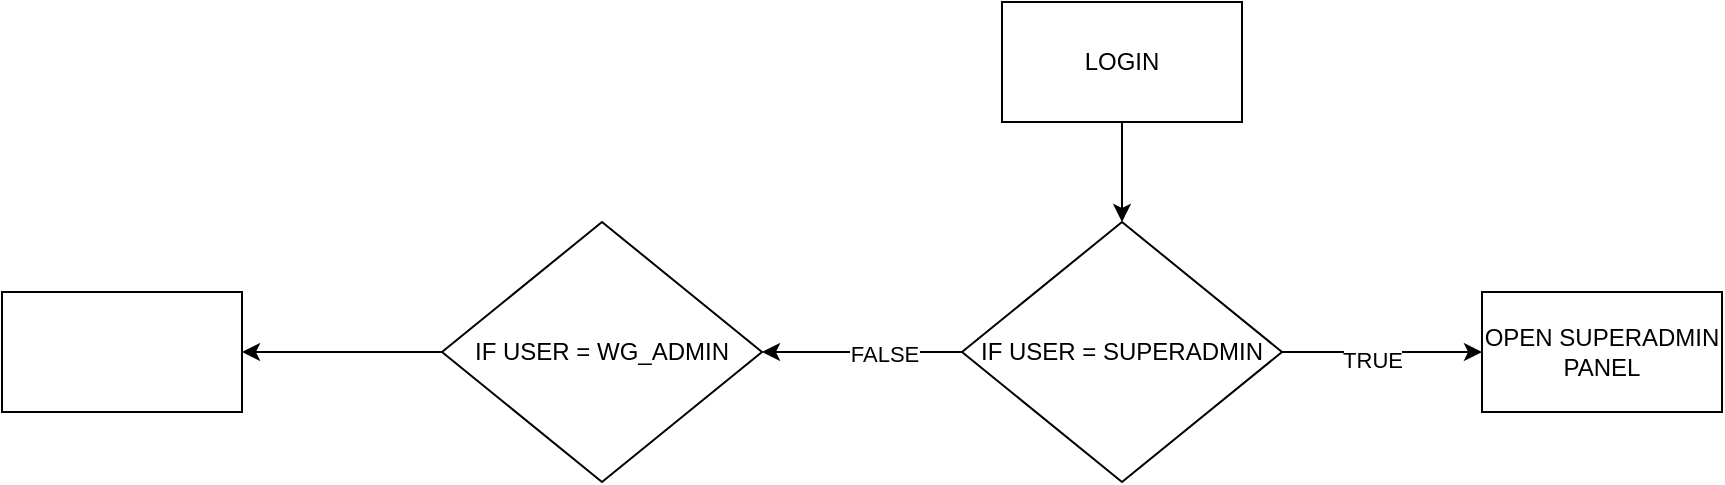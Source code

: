 <mxfile version="24.7.10">
  <diagram name="Page-1" id="EhBUnxy4dOV5ioTJIaVF">
    <mxGraphModel dx="2415" dy="1020" grid="1" gridSize="10" guides="1" tooltips="1" connect="1" arrows="1" fold="1" page="1" pageScale="1" pageWidth="827" pageHeight="1169" math="0" shadow="0">
      <root>
        <mxCell id="0" />
        <mxCell id="1" parent="0" />
        <mxCell id="nJCzV3HbVF4ci8BAsVIR-4" style="edgeStyle=orthogonalEdgeStyle;rounded=0;orthogonalLoop=1;jettySize=auto;html=1;entryX=0.5;entryY=0;entryDx=0;entryDy=0;" edge="1" parent="1" source="nJCzV3HbVF4ci8BAsVIR-1" target="nJCzV3HbVF4ci8BAsVIR-3">
          <mxGeometry relative="1" as="geometry" />
        </mxCell>
        <mxCell id="nJCzV3HbVF4ci8BAsVIR-1" value="LOGIN" style="rounded=0;whiteSpace=wrap;html=1;" vertex="1" parent="1">
          <mxGeometry x="410" y="60" width="120" height="60" as="geometry" />
        </mxCell>
        <mxCell id="nJCzV3HbVF4ci8BAsVIR-11" value="" style="edgeStyle=orthogonalEdgeStyle;rounded=0;orthogonalLoop=1;jettySize=auto;html=1;" edge="1" parent="1" source="nJCzV3HbVF4ci8BAsVIR-3" target="nJCzV3HbVF4ci8BAsVIR-10">
          <mxGeometry relative="1" as="geometry" />
        </mxCell>
        <mxCell id="nJCzV3HbVF4ci8BAsVIR-12" value="TRUE" style="edgeLabel;html=1;align=center;verticalAlign=middle;resizable=0;points=[];" vertex="1" connectable="0" parent="nJCzV3HbVF4ci8BAsVIR-11">
          <mxGeometry x="-0.1" y="-4" relative="1" as="geometry">
            <mxPoint as="offset" />
          </mxGeometry>
        </mxCell>
        <mxCell id="nJCzV3HbVF4ci8BAsVIR-14" value="" style="edgeStyle=orthogonalEdgeStyle;rounded=0;orthogonalLoop=1;jettySize=auto;html=1;" edge="1" parent="1" source="nJCzV3HbVF4ci8BAsVIR-3">
          <mxGeometry relative="1" as="geometry">
            <mxPoint x="290" y="235" as="targetPoint" />
          </mxGeometry>
        </mxCell>
        <mxCell id="nJCzV3HbVF4ci8BAsVIR-15" value="FALSE" style="edgeLabel;html=1;align=center;verticalAlign=middle;resizable=0;points=[];" vertex="1" connectable="0" parent="nJCzV3HbVF4ci8BAsVIR-14">
          <mxGeometry x="-0.22" y="1" relative="1" as="geometry">
            <mxPoint as="offset" />
          </mxGeometry>
        </mxCell>
        <mxCell id="nJCzV3HbVF4ci8BAsVIR-3" value="IF USER = SUPERADMIN" style="rhombus;whiteSpace=wrap;html=1;" vertex="1" parent="1">
          <mxGeometry x="390" y="170" width="160" height="130" as="geometry" />
        </mxCell>
        <mxCell id="nJCzV3HbVF4ci8BAsVIR-10" value="OPEN SUPERADMIN PANEL" style="whiteSpace=wrap;html=1;" vertex="1" parent="1">
          <mxGeometry x="650" y="205" width="120" height="60" as="geometry" />
        </mxCell>
        <mxCell id="nJCzV3HbVF4ci8BAsVIR-19" value="" style="edgeStyle=orthogonalEdgeStyle;rounded=0;orthogonalLoop=1;jettySize=auto;html=1;" edge="1" parent="1" source="nJCzV3HbVF4ci8BAsVIR-17" target="nJCzV3HbVF4ci8BAsVIR-18">
          <mxGeometry relative="1" as="geometry" />
        </mxCell>
        <mxCell id="nJCzV3HbVF4ci8BAsVIR-17" value="IF USER = WG_ADMIN" style="rhombus;whiteSpace=wrap;html=1;" vertex="1" parent="1">
          <mxGeometry x="130" y="170" width="160" height="130" as="geometry" />
        </mxCell>
        <mxCell id="nJCzV3HbVF4ci8BAsVIR-18" value="" style="whiteSpace=wrap;html=1;" vertex="1" parent="1">
          <mxGeometry x="-90" y="205" width="120" height="60" as="geometry" />
        </mxCell>
      </root>
    </mxGraphModel>
  </diagram>
</mxfile>
